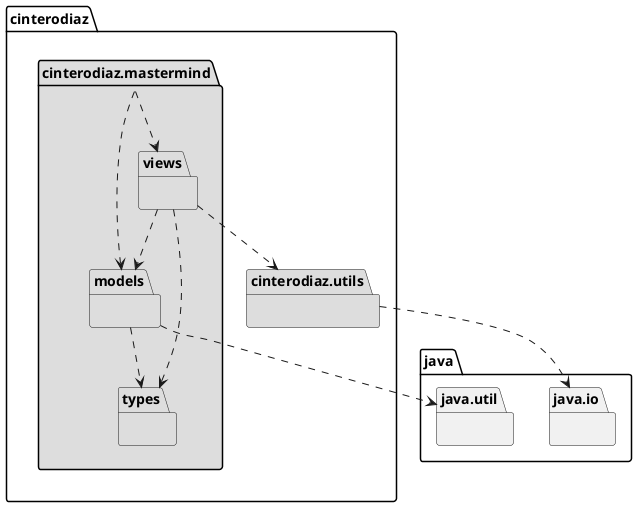 @startuml arquitectura
package cinterodiaz.mastermind #DDDDDD { }
cinterodiaz.mastermind .down.> cinterodiaz.mastermind.views
cinterodiaz.mastermind .down.> cinterodiaz.mastermind.models

package cinterodiaz.mastermind.models #DDDDDD { }
cinterodiaz.mastermind.models .down.> cinterodiaz.mastermind.types
package cinterodiaz.mastermind.types #DDDDDD { }
package java.util{ }
cinterodiaz.mastermind.models .down.> java.util

package cinterodiaz.utils #DDDDDD { }
package java.io{ }
cinterodiaz.utils .down.> java.io

package cinterodiaz.mastermind.views #DDDDDD { }
cinterodiaz.mastermind.views .down.> cinterodiaz.mastermind.models
cinterodiaz.mastermind.views .down.> cinterodiaz.mastermind.types
cinterodiaz.mastermind.views .down.> cinterodiaz.utils
@enduml